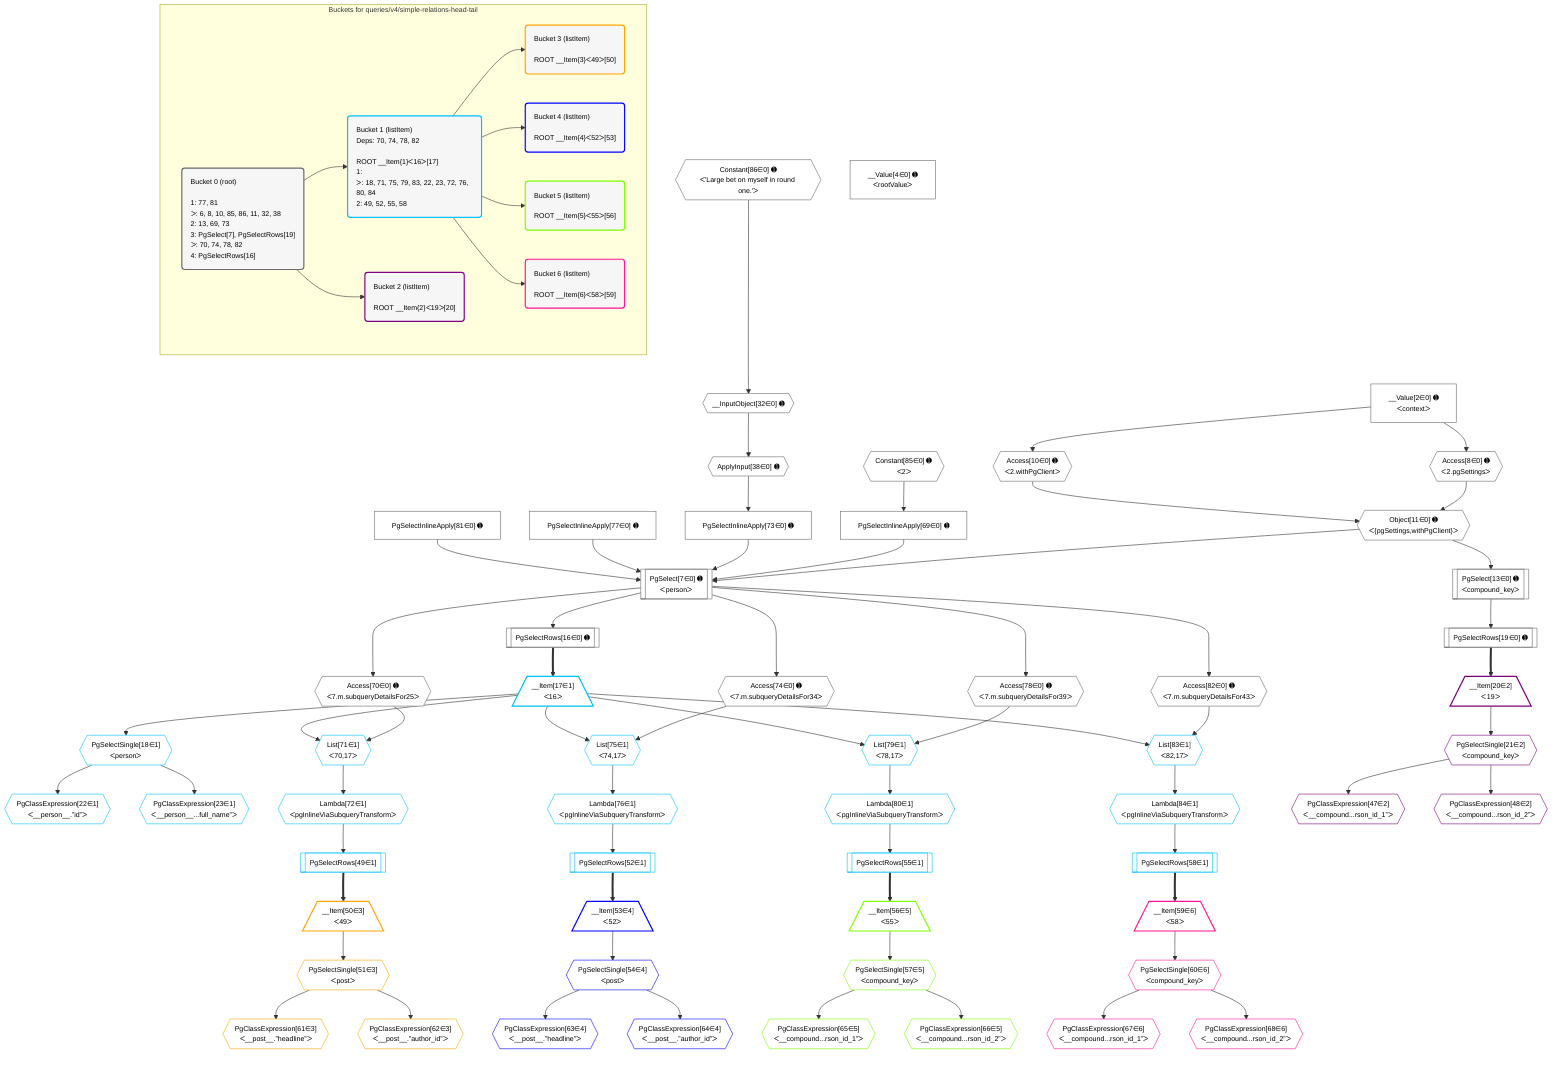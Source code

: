 %%{init: {'themeVariables': { 'fontSize': '12px'}}}%%
graph TD
    classDef path fill:#eee,stroke:#000,color:#000
    classDef plan fill:#fff,stroke-width:1px,color:#000
    classDef itemplan fill:#fff,stroke-width:2px,color:#000
    classDef unbatchedplan fill:#dff,stroke-width:1px,color:#000
    classDef sideeffectplan fill:#fcc,stroke-width:2px,color:#000
    classDef bucket fill:#f6f6f6,color:#000,stroke-width:2px,text-align:left

    subgraph "Buckets for queries/v4/simple-relations-head-tail"
    Bucket0("Bucket 0 (root)<br /><br />1: 77, 81<br />ᐳ: 6, 8, 10, 85, 86, 11, 32, 38<br />2: 13, 69, 73<br />3: PgSelect[7], PgSelectRows[19]<br />ᐳ: 70, 74, 78, 82<br />4: PgSelectRows[16]"):::bucket
    Bucket1("Bucket 1 (listItem)<br />Deps: 70, 74, 78, 82<br /><br />ROOT __Item{1}ᐸ16ᐳ[17]<br />1: <br />ᐳ: 18, 71, 75, 79, 83, 22, 23, 72, 76, 80, 84<br />2: 49, 52, 55, 58"):::bucket
    Bucket2("Bucket 2 (listItem)<br /><br />ROOT __Item{2}ᐸ19ᐳ[20]"):::bucket
    Bucket3("Bucket 3 (listItem)<br /><br />ROOT __Item{3}ᐸ49ᐳ[50]"):::bucket
    Bucket4("Bucket 4 (listItem)<br /><br />ROOT __Item{4}ᐸ52ᐳ[53]"):::bucket
    Bucket5("Bucket 5 (listItem)<br /><br />ROOT __Item{5}ᐸ55ᐳ[56]"):::bucket
    Bucket6("Bucket 6 (listItem)<br /><br />ROOT __Item{6}ᐸ58ᐳ[59]"):::bucket
    end
    Bucket0 --> Bucket1 & Bucket2
    Bucket1 --> Bucket3 & Bucket4 & Bucket5 & Bucket6

    %% plan dependencies
    PgSelect7[["PgSelect[7∈0] ➊<br />ᐸpersonᐳ"]]:::plan
    Object11{{"Object[11∈0] ➊<br />ᐸ{pgSettings,withPgClient}ᐳ"}}:::plan
    PgSelectInlineApply69["PgSelectInlineApply[69∈0] ➊"]:::plan
    PgSelectInlineApply73["PgSelectInlineApply[73∈0] ➊"]:::plan
    PgSelectInlineApply77["PgSelectInlineApply[77∈0] ➊"]:::plan
    PgSelectInlineApply81["PgSelectInlineApply[81∈0] ➊"]:::plan
    Object11 & PgSelectInlineApply69 & PgSelectInlineApply73 & PgSelectInlineApply77 & PgSelectInlineApply81 --> PgSelect7
    Access8{{"Access[8∈0] ➊<br />ᐸ2.pgSettingsᐳ"}}:::plan
    Access10{{"Access[10∈0] ➊<br />ᐸ2.withPgClientᐳ"}}:::plan
    Access8 & Access10 --> Object11
    __InputObject32{{"__InputObject[32∈0] ➊"}}:::plan
    Constant86{{"Constant[86∈0] ➊<br />ᐸ'Large bet on myself in round one.'ᐳ"}}:::plan
    Constant86 --> __InputObject32
    __Value2["__Value[2∈0] ➊<br />ᐸcontextᐳ"]:::plan
    __Value2 --> Access8
    __Value2 --> Access10
    PgSelect13[["PgSelect[13∈0] ➊<br />ᐸcompound_keyᐳ"]]:::plan
    Object11 --> PgSelect13
    PgSelectRows16[["PgSelectRows[16∈0] ➊"]]:::plan
    PgSelect7 --> PgSelectRows16
    PgSelectRows19[["PgSelectRows[19∈0] ➊"]]:::plan
    PgSelect13 --> PgSelectRows19
    ApplyInput38{{"ApplyInput[38∈0] ➊"}}:::plan
    __InputObject32 --> ApplyInput38
    Constant85{{"Constant[85∈0] ➊<br />ᐸ2ᐳ"}}:::plan
    Constant85 --> PgSelectInlineApply69
    Access70{{"Access[70∈0] ➊<br />ᐸ7.m.subqueryDetailsFor25ᐳ"}}:::plan
    PgSelect7 --> Access70
    ApplyInput38 --> PgSelectInlineApply73
    Access74{{"Access[74∈0] ➊<br />ᐸ7.m.subqueryDetailsFor34ᐳ"}}:::plan
    PgSelect7 --> Access74
    Access78{{"Access[78∈0] ➊<br />ᐸ7.m.subqueryDetailsFor39ᐳ"}}:::plan
    PgSelect7 --> Access78
    Access82{{"Access[82∈0] ➊<br />ᐸ7.m.subqueryDetailsFor43ᐳ"}}:::plan
    PgSelect7 --> Access82
    __Value4["__Value[4∈0] ➊<br />ᐸrootValueᐳ"]:::plan
    List71{{"List[71∈1]<br />ᐸ70,17ᐳ"}}:::plan
    __Item17[/"__Item[17∈1]<br />ᐸ16ᐳ"\]:::itemplan
    Access70 & __Item17 --> List71
    List75{{"List[75∈1]<br />ᐸ74,17ᐳ"}}:::plan
    Access74 & __Item17 --> List75
    List79{{"List[79∈1]<br />ᐸ78,17ᐳ"}}:::plan
    Access78 & __Item17 --> List79
    List83{{"List[83∈1]<br />ᐸ82,17ᐳ"}}:::plan
    Access82 & __Item17 --> List83
    PgSelectRows16 ==> __Item17
    PgSelectSingle18{{"PgSelectSingle[18∈1]<br />ᐸpersonᐳ"}}:::plan
    __Item17 --> PgSelectSingle18
    PgClassExpression22{{"PgClassExpression[22∈1]<br />ᐸ__person__.”id”ᐳ"}}:::plan
    PgSelectSingle18 --> PgClassExpression22
    PgClassExpression23{{"PgClassExpression[23∈1]<br />ᐸ__person__...full_name”ᐳ"}}:::plan
    PgSelectSingle18 --> PgClassExpression23
    PgSelectRows49[["PgSelectRows[49∈1]"]]:::plan
    Lambda72{{"Lambda[72∈1]<br />ᐸpgInlineViaSubqueryTransformᐳ"}}:::plan
    Lambda72 --> PgSelectRows49
    PgSelectRows52[["PgSelectRows[52∈1]"]]:::plan
    Lambda76{{"Lambda[76∈1]<br />ᐸpgInlineViaSubqueryTransformᐳ"}}:::plan
    Lambda76 --> PgSelectRows52
    PgSelectRows55[["PgSelectRows[55∈1]"]]:::plan
    Lambda80{{"Lambda[80∈1]<br />ᐸpgInlineViaSubqueryTransformᐳ"}}:::plan
    Lambda80 --> PgSelectRows55
    PgSelectRows58[["PgSelectRows[58∈1]"]]:::plan
    Lambda84{{"Lambda[84∈1]<br />ᐸpgInlineViaSubqueryTransformᐳ"}}:::plan
    Lambda84 --> PgSelectRows58
    List71 --> Lambda72
    List75 --> Lambda76
    List79 --> Lambda80
    List83 --> Lambda84
    __Item50[/"__Item[50∈3]<br />ᐸ49ᐳ"\]:::itemplan
    PgSelectRows49 ==> __Item50
    PgSelectSingle51{{"PgSelectSingle[51∈3]<br />ᐸpostᐳ"}}:::plan
    __Item50 --> PgSelectSingle51
    PgClassExpression61{{"PgClassExpression[61∈3]<br />ᐸ__post__.”headline”ᐳ"}}:::plan
    PgSelectSingle51 --> PgClassExpression61
    PgClassExpression62{{"PgClassExpression[62∈3]<br />ᐸ__post__.”author_id”ᐳ"}}:::plan
    PgSelectSingle51 --> PgClassExpression62
    __Item53[/"__Item[53∈4]<br />ᐸ52ᐳ"\]:::itemplan
    PgSelectRows52 ==> __Item53
    PgSelectSingle54{{"PgSelectSingle[54∈4]<br />ᐸpostᐳ"}}:::plan
    __Item53 --> PgSelectSingle54
    PgClassExpression63{{"PgClassExpression[63∈4]<br />ᐸ__post__.”headline”ᐳ"}}:::plan
    PgSelectSingle54 --> PgClassExpression63
    PgClassExpression64{{"PgClassExpression[64∈4]<br />ᐸ__post__.”author_id”ᐳ"}}:::plan
    PgSelectSingle54 --> PgClassExpression64
    __Item56[/"__Item[56∈5]<br />ᐸ55ᐳ"\]:::itemplan
    PgSelectRows55 ==> __Item56
    PgSelectSingle57{{"PgSelectSingle[57∈5]<br />ᐸcompound_keyᐳ"}}:::plan
    __Item56 --> PgSelectSingle57
    PgClassExpression65{{"PgClassExpression[65∈5]<br />ᐸ__compound...rson_id_1”ᐳ"}}:::plan
    PgSelectSingle57 --> PgClassExpression65
    PgClassExpression66{{"PgClassExpression[66∈5]<br />ᐸ__compound...rson_id_2”ᐳ"}}:::plan
    PgSelectSingle57 --> PgClassExpression66
    __Item59[/"__Item[59∈6]<br />ᐸ58ᐳ"\]:::itemplan
    PgSelectRows58 ==> __Item59
    PgSelectSingle60{{"PgSelectSingle[60∈6]<br />ᐸcompound_keyᐳ"}}:::plan
    __Item59 --> PgSelectSingle60
    PgClassExpression67{{"PgClassExpression[67∈6]<br />ᐸ__compound...rson_id_1”ᐳ"}}:::plan
    PgSelectSingle60 --> PgClassExpression67
    PgClassExpression68{{"PgClassExpression[68∈6]<br />ᐸ__compound...rson_id_2”ᐳ"}}:::plan
    PgSelectSingle60 --> PgClassExpression68
    __Item20[/"__Item[20∈2]<br />ᐸ19ᐳ"\]:::itemplan
    PgSelectRows19 ==> __Item20
    PgSelectSingle21{{"PgSelectSingle[21∈2]<br />ᐸcompound_keyᐳ"}}:::plan
    __Item20 --> PgSelectSingle21
    PgClassExpression47{{"PgClassExpression[47∈2]<br />ᐸ__compound...rson_id_1”ᐳ"}}:::plan
    PgSelectSingle21 --> PgClassExpression47
    PgClassExpression48{{"PgClassExpression[48∈2]<br />ᐸ__compound...rson_id_2”ᐳ"}}:::plan
    PgSelectSingle21 --> PgClassExpression48

    %% define steps
    classDef bucket0 stroke:#696969
    class Bucket0,__Value2,__Value4,PgSelect7,Access8,Access10,Object11,PgSelect13,PgSelectRows16,PgSelectRows19,__InputObject32,ApplyInput38,PgSelectInlineApply69,Access70,PgSelectInlineApply73,Access74,PgSelectInlineApply77,Access78,PgSelectInlineApply81,Access82,Constant85,Constant86 bucket0
    classDef bucket1 stroke:#00bfff
    class Bucket1,__Item17,PgSelectSingle18,PgClassExpression22,PgClassExpression23,PgSelectRows49,PgSelectRows52,PgSelectRows55,PgSelectRows58,List71,Lambda72,List75,Lambda76,List79,Lambda80,List83,Lambda84 bucket1
    classDef bucket2 stroke:#7f007f
    class Bucket2,__Item20,PgSelectSingle21,PgClassExpression47,PgClassExpression48 bucket2
    classDef bucket3 stroke:#ffa500
    class Bucket3,__Item50,PgSelectSingle51,PgClassExpression61,PgClassExpression62 bucket3
    classDef bucket4 stroke:#0000ff
    class Bucket4,__Item53,PgSelectSingle54,PgClassExpression63,PgClassExpression64 bucket4
    classDef bucket5 stroke:#7fff00
    class Bucket5,__Item56,PgSelectSingle57,PgClassExpression65,PgClassExpression66 bucket5
    classDef bucket6 stroke:#ff1493
    class Bucket6,__Item59,PgSelectSingle60,PgClassExpression67,PgClassExpression68 bucket6